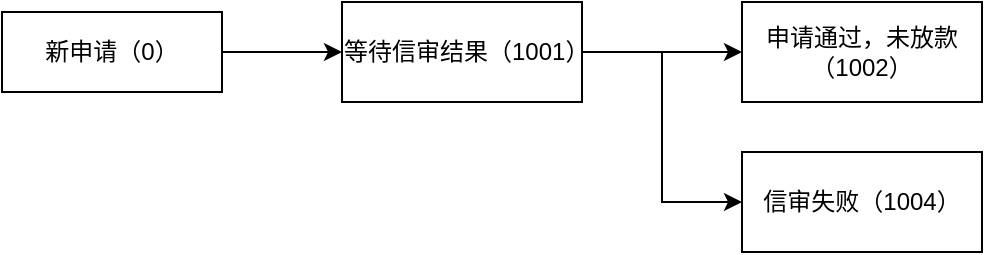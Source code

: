 <mxfile version="20.6.0" type="github">
  <diagram id="d1jQflfKN0uAdyGCnLyi" name="第 1 页">
    <mxGraphModel dx="1185" dy="662" grid="1" gridSize="10" guides="1" tooltips="1" connect="1" arrows="1" fold="1" page="1" pageScale="1" pageWidth="827" pageHeight="1169" math="0" shadow="0">
      <root>
        <mxCell id="0" />
        <mxCell id="1" parent="0" />
        <mxCell id="ZLOERHzJFg0DGiNdDyd4-3" value="" style="edgeStyle=orthogonalEdgeStyle;rounded=0;orthogonalLoop=1;jettySize=auto;html=1;fontSize=12;" edge="1" parent="1" source="ZLOERHzJFg0DGiNdDyd4-1" target="ZLOERHzJFg0DGiNdDyd4-2">
          <mxGeometry relative="1" as="geometry" />
        </mxCell>
        <mxCell id="ZLOERHzJFg0DGiNdDyd4-1" value="&lt;font style=&quot;font-size: 12px;&quot;&gt;新申请（0）&lt;/font&gt;" style="rounded=0;whiteSpace=wrap;html=1;" vertex="1" parent="1">
          <mxGeometry x="40" y="260" width="110" height="40" as="geometry" />
        </mxCell>
        <mxCell id="ZLOERHzJFg0DGiNdDyd4-5" value="" style="edgeStyle=orthogonalEdgeStyle;rounded=0;orthogonalLoop=1;jettySize=auto;html=1;fontSize=12;" edge="1" parent="1" source="ZLOERHzJFg0DGiNdDyd4-2" target="ZLOERHzJFg0DGiNdDyd4-4">
          <mxGeometry relative="1" as="geometry" />
        </mxCell>
        <mxCell id="ZLOERHzJFg0DGiNdDyd4-7" style="edgeStyle=orthogonalEdgeStyle;rounded=0;orthogonalLoop=1;jettySize=auto;html=1;entryX=0;entryY=0.5;entryDx=0;entryDy=0;fontSize=12;" edge="1" parent="1" source="ZLOERHzJFg0DGiNdDyd4-2" target="ZLOERHzJFg0DGiNdDyd4-6">
          <mxGeometry relative="1" as="geometry" />
        </mxCell>
        <mxCell id="ZLOERHzJFg0DGiNdDyd4-2" value="等待信审结果（1001）" style="whiteSpace=wrap;html=1;rounded=0;" vertex="1" parent="1">
          <mxGeometry x="210" y="255" width="120" height="50" as="geometry" />
        </mxCell>
        <mxCell id="ZLOERHzJFg0DGiNdDyd4-4" value="申请通过，未放款（1002）" style="whiteSpace=wrap;html=1;rounded=0;" vertex="1" parent="1">
          <mxGeometry x="410" y="255" width="120" height="50" as="geometry" />
        </mxCell>
        <mxCell id="ZLOERHzJFg0DGiNdDyd4-6" value="信审失败（1004）" style="whiteSpace=wrap;html=1;rounded=0;fontSize=12;" vertex="1" parent="1">
          <mxGeometry x="410" y="330" width="120" height="50" as="geometry" />
        </mxCell>
      </root>
    </mxGraphModel>
  </diagram>
</mxfile>
